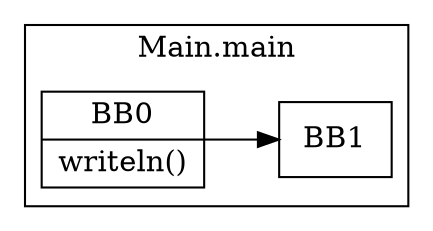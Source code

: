 digraph G {
  graph [ rankdir = "LR" ];
  subgraph cluster_0 {
    label = "Main.main"
    M0_BB0 [
      shape="record"
      label="BB0|writeln()"
    ];
    M0_BB0 -> M0_BB1;
    M0_BB1 [
      shape="record"
      label="BB1"
    ];
  }
}

